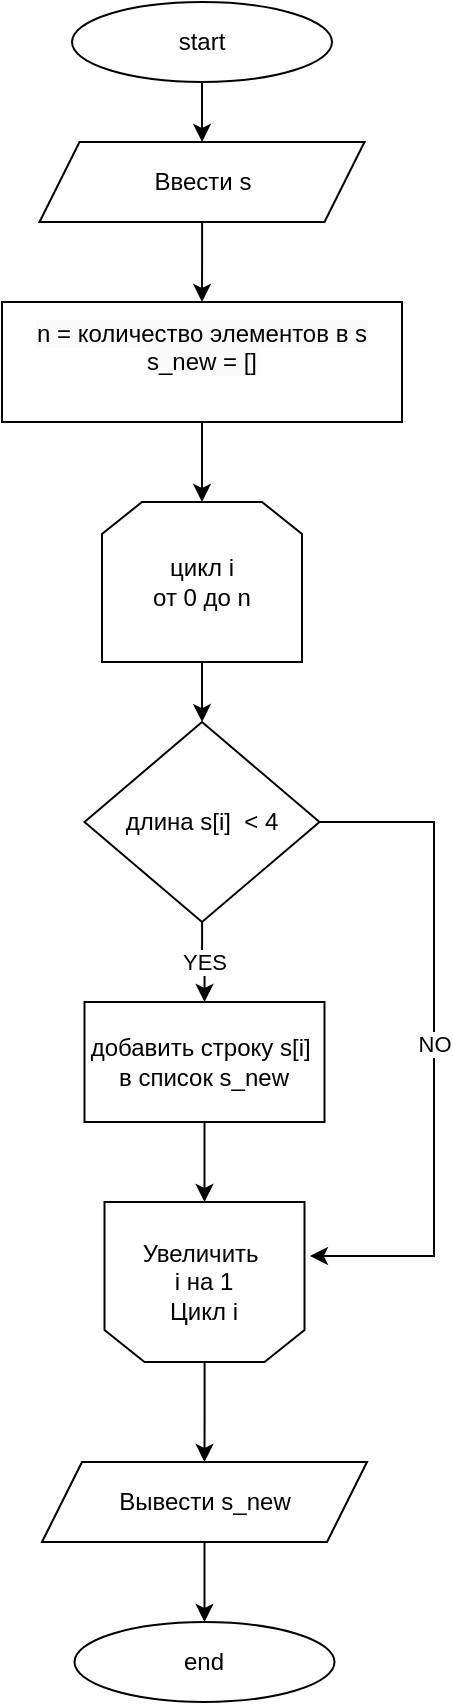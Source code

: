 <mxfile version="23.1.5" type="device">
  <diagram id="C5RBs43oDa-KdzZeNtuy" name="Page-1">
    <mxGraphModel dx="1640" dy="995" grid="1" gridSize="10" guides="1" tooltips="1" connect="1" arrows="1" fold="1" page="1" pageScale="1" pageWidth="827" pageHeight="1169" math="0" shadow="0">
      <root>
        <mxCell id="WIyWlLk6GJQsqaUBKTNV-0" />
        <mxCell id="WIyWlLk6GJQsqaUBKTNV-1" parent="WIyWlLk6GJQsqaUBKTNV-0" />
        <mxCell id="BAWFXD3cZ5Inr72H3XLS-3" value="" style="edgeStyle=orthogonalEdgeStyle;rounded=0;orthogonalLoop=1;jettySize=auto;html=1;" edge="1" parent="WIyWlLk6GJQsqaUBKTNV-1" source="BAWFXD3cZ5Inr72H3XLS-0" target="BAWFXD3cZ5Inr72H3XLS-2">
          <mxGeometry relative="1" as="geometry" />
        </mxCell>
        <mxCell id="BAWFXD3cZ5Inr72H3XLS-0" value="start" style="ellipse;whiteSpace=wrap;html=1;" vertex="1" parent="WIyWlLk6GJQsqaUBKTNV-1">
          <mxGeometry x="340" y="40" width="130" height="40" as="geometry" />
        </mxCell>
        <mxCell id="BAWFXD3cZ5Inr72H3XLS-16" style="edgeStyle=orthogonalEdgeStyle;rounded=0;orthogonalLoop=1;jettySize=auto;html=1;entryX=0.5;entryY=0;entryDx=0;entryDy=0;" edge="1" parent="WIyWlLk6GJQsqaUBKTNV-1" source="BAWFXD3cZ5Inr72H3XLS-2" target="BAWFXD3cZ5Inr72H3XLS-14">
          <mxGeometry relative="1" as="geometry" />
        </mxCell>
        <mxCell id="BAWFXD3cZ5Inr72H3XLS-2" value="Ввести s" style="shape=parallelogram;perimeter=parallelogramPerimeter;whiteSpace=wrap;html=1;fixedSize=1;" vertex="1" parent="WIyWlLk6GJQsqaUBKTNV-1">
          <mxGeometry x="323.75" y="110" width="162.5" height="40" as="geometry" />
        </mxCell>
        <mxCell id="BAWFXD3cZ5Inr72H3XLS-13" style="edgeStyle=orthogonalEdgeStyle;rounded=0;orthogonalLoop=1;jettySize=auto;html=1;" edge="1" parent="WIyWlLk6GJQsqaUBKTNV-1" source="BAWFXD3cZ5Inr72H3XLS-4" target="BAWFXD3cZ5Inr72H3XLS-7">
          <mxGeometry relative="1" as="geometry" />
        </mxCell>
        <mxCell id="BAWFXD3cZ5Inr72H3XLS-4" value="цикл i&lt;br&gt;от 0 до n" style="shape=loopLimit;whiteSpace=wrap;html=1;" vertex="1" parent="WIyWlLk6GJQsqaUBKTNV-1">
          <mxGeometry x="355" y="290" width="100" height="80" as="geometry" />
        </mxCell>
        <mxCell id="BAWFXD3cZ5Inr72H3XLS-20" value="YES" style="edgeStyle=orthogonalEdgeStyle;rounded=0;orthogonalLoop=1;jettySize=auto;html=1;entryX=0.5;entryY=0;entryDx=0;entryDy=0;" edge="1" parent="WIyWlLk6GJQsqaUBKTNV-1" source="BAWFXD3cZ5Inr72H3XLS-7" target="BAWFXD3cZ5Inr72H3XLS-9">
          <mxGeometry relative="1" as="geometry" />
        </mxCell>
        <mxCell id="BAWFXD3cZ5Inr72H3XLS-22" value="NO" style="edgeStyle=orthogonalEdgeStyle;rounded=0;orthogonalLoop=1;jettySize=auto;html=1;entryX=-0.027;entryY=0.663;entryDx=0;entryDy=0;entryPerimeter=0;" edge="1" parent="WIyWlLk6GJQsqaUBKTNV-1" source="BAWFXD3cZ5Inr72H3XLS-7" target="BAWFXD3cZ5Inr72H3XLS-10">
          <mxGeometry relative="1" as="geometry">
            <mxPoint x="520" y="620" as="targetPoint" />
            <Array as="points">
              <mxPoint x="521" y="450" />
              <mxPoint x="521" y="667" />
            </Array>
          </mxGeometry>
        </mxCell>
        <mxCell id="BAWFXD3cZ5Inr72H3XLS-7" value="длина s[i]&amp;nbsp; &amp;lt; 4" style="rhombus;whiteSpace=wrap;html=1;" vertex="1" parent="WIyWlLk6GJQsqaUBKTNV-1">
          <mxGeometry x="346.25" y="400" width="117.5" height="100" as="geometry" />
        </mxCell>
        <mxCell id="BAWFXD3cZ5Inr72H3XLS-21" style="edgeStyle=orthogonalEdgeStyle;rounded=0;orthogonalLoop=1;jettySize=auto;html=1;entryX=0.5;entryY=1;entryDx=0;entryDy=0;" edge="1" parent="WIyWlLk6GJQsqaUBKTNV-1" source="BAWFXD3cZ5Inr72H3XLS-9" target="BAWFXD3cZ5Inr72H3XLS-10">
          <mxGeometry relative="1" as="geometry" />
        </mxCell>
        <mxCell id="BAWFXD3cZ5Inr72H3XLS-9" value="добавить строку s[i]&amp;nbsp; в список s_new" style="rounded=0;whiteSpace=wrap;html=1;" vertex="1" parent="WIyWlLk6GJQsqaUBKTNV-1">
          <mxGeometry x="346.25" y="540" width="120" height="60" as="geometry" />
        </mxCell>
        <mxCell id="BAWFXD3cZ5Inr72H3XLS-24" style="edgeStyle=orthogonalEdgeStyle;rounded=0;orthogonalLoop=1;jettySize=auto;html=1;entryX=0.5;entryY=0;entryDx=0;entryDy=0;" edge="1" parent="WIyWlLk6GJQsqaUBKTNV-1" source="BAWFXD3cZ5Inr72H3XLS-10" target="BAWFXD3cZ5Inr72H3XLS-23">
          <mxGeometry relative="1" as="geometry" />
        </mxCell>
        <mxCell id="BAWFXD3cZ5Inr72H3XLS-10" value="Увеличить&amp;nbsp;&lt;br&gt;i на 1&lt;br&gt;Цикл i" style="shape=loopLimit;whiteSpace=wrap;html=1;rotation=0;direction=west;" vertex="1" parent="WIyWlLk6GJQsqaUBKTNV-1">
          <mxGeometry x="356.25" y="640" width="100" height="80" as="geometry" />
        </mxCell>
        <mxCell id="BAWFXD3cZ5Inr72H3XLS-19" style="edgeStyle=orthogonalEdgeStyle;rounded=0;orthogonalLoop=1;jettySize=auto;html=1;entryX=0.5;entryY=0;entryDx=0;entryDy=0;" edge="1" parent="WIyWlLk6GJQsqaUBKTNV-1" source="BAWFXD3cZ5Inr72H3XLS-14" target="BAWFXD3cZ5Inr72H3XLS-4">
          <mxGeometry relative="1" as="geometry" />
        </mxCell>
        <mxCell id="BAWFXD3cZ5Inr72H3XLS-14" value="&#xa;&lt;span style=&quot;color: rgb(0, 0, 0); font-family: Helvetica; font-size: 12px; font-style: normal; font-variant-ligatures: normal; font-variant-caps: normal; font-weight: 400; letter-spacing: normal; orphans: 2; text-align: center; text-indent: 0px; text-transform: none; widows: 2; word-spacing: 0px; -webkit-text-stroke-width: 0px; background-color: rgb(251, 251, 251); text-decoration-thickness: initial; text-decoration-style: initial; text-decoration-color: initial; float: none; display: inline !important;&quot;&gt;n = количество элементов в s&lt;/span&gt;&lt;br style=&quot;border-color: var(--border-color); color: rgb(0, 0, 0); font-family: Helvetica; font-size: 12px; font-style: normal; font-variant-ligatures: normal; font-variant-caps: normal; font-weight: 400; letter-spacing: normal; orphans: 2; text-align: center; text-indent: 0px; text-transform: none; widows: 2; word-spacing: 0px; -webkit-text-stroke-width: 0px; background-color: rgb(251, 251, 251); text-decoration-thickness: initial; text-decoration-style: initial; text-decoration-color: initial;&quot;&gt;&lt;span style=&quot;color: rgb(0, 0, 0); font-family: Helvetica; font-size: 12px; font-style: normal; font-variant-ligatures: normal; font-variant-caps: normal; font-weight: 400; letter-spacing: normal; orphans: 2; text-align: center; text-indent: 0px; text-transform: none; widows: 2; word-spacing: 0px; -webkit-text-stroke-width: 0px; background-color: rgb(251, 251, 251); text-decoration-thickness: initial; text-decoration-style: initial; text-decoration-color: initial; float: none; display: inline !important;&quot;&gt;s_new = []&lt;/span&gt;&#xa;&#xa;" style="rounded=0;whiteSpace=wrap;html=1;" vertex="1" parent="WIyWlLk6GJQsqaUBKTNV-1">
          <mxGeometry x="305" y="190" width="200" height="60" as="geometry" />
        </mxCell>
        <mxCell id="BAWFXD3cZ5Inr72H3XLS-26" style="edgeStyle=orthogonalEdgeStyle;rounded=0;orthogonalLoop=1;jettySize=auto;html=1;entryX=0.5;entryY=0;entryDx=0;entryDy=0;" edge="1" parent="WIyWlLk6GJQsqaUBKTNV-1" source="BAWFXD3cZ5Inr72H3XLS-23" target="BAWFXD3cZ5Inr72H3XLS-25">
          <mxGeometry relative="1" as="geometry" />
        </mxCell>
        <mxCell id="BAWFXD3cZ5Inr72H3XLS-23" value="Вывести s_new" style="shape=parallelogram;perimeter=parallelogramPerimeter;whiteSpace=wrap;html=1;fixedSize=1;" vertex="1" parent="WIyWlLk6GJQsqaUBKTNV-1">
          <mxGeometry x="325" y="770" width="162.5" height="40" as="geometry" />
        </mxCell>
        <mxCell id="BAWFXD3cZ5Inr72H3XLS-25" value="end" style="ellipse;whiteSpace=wrap;html=1;" vertex="1" parent="WIyWlLk6GJQsqaUBKTNV-1">
          <mxGeometry x="341.25" y="850" width="130" height="40" as="geometry" />
        </mxCell>
      </root>
    </mxGraphModel>
  </diagram>
</mxfile>
